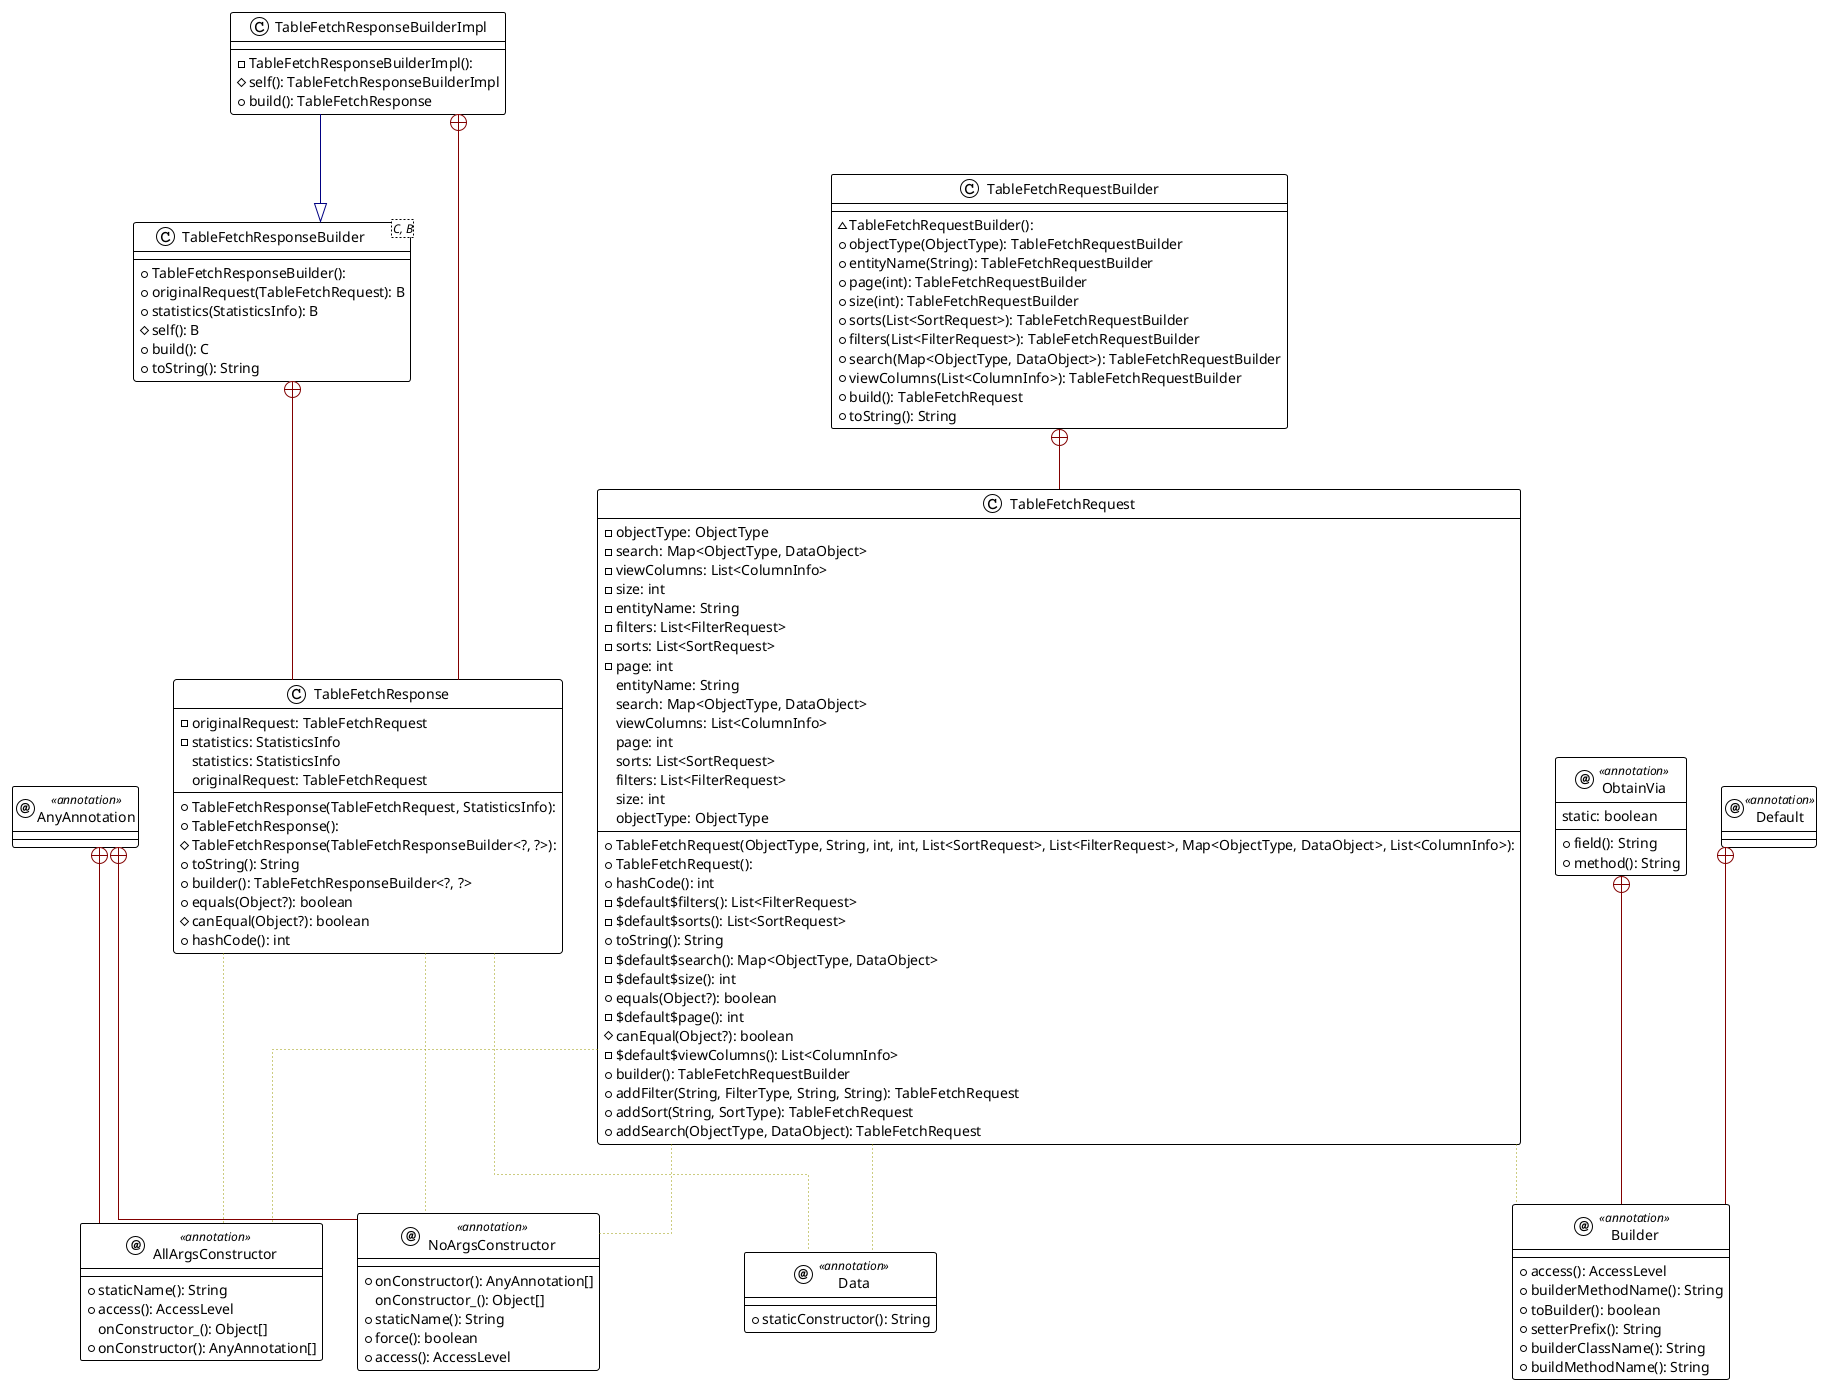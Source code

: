 @startuml

!theme plain
top to bottom direction
skinparam linetype ortho

annotation AllArgsConstructor << annotation >> {
  + staticName(): String
  + access(): AccessLevel
   onConstructor_(): Object[]
  + onConstructor(): AnyAnnotation[]
}
annotation AnyAnnotation << annotation >>
annotation AnyAnnotation << annotation >>
annotation Builder << annotation >> {
  + access(): AccessLevel
  + builderMethodName(): String
  + toBuilder(): boolean
  + setterPrefix(): String
  + builderClassName(): String
  + buildMethodName(): String
}
annotation Data << annotation >> {
  + staticConstructor(): String
}
annotation Default << annotation >>
annotation NoArgsConstructor << annotation >> {
  + onConstructor(): AnyAnnotation[]
   onConstructor_(): Object[]
  + staticName(): String
  + force(): boolean
  + access(): AccessLevel
}
annotation ObtainVia << annotation >> {
  + field(): String
  + method(): String
   static: boolean
}
class TableFetchRequest {
  + TableFetchRequest(ObjectType, String, int, int, List<SortRequest>, List<FilterRequest>, Map<ObjectType, DataObject>, List<ColumnInfo>): 
  + TableFetchRequest(): 
  - objectType: ObjectType
  - search: Map<ObjectType, DataObject>
  - viewColumns: List<ColumnInfo>
  - size: int
  - entityName: String
  - filters: List<FilterRequest>
  - sorts: List<SortRequest>
  - page: int
  + hashCode(): int
  - $default$filters(): List<FilterRequest>
  - $default$sorts(): List<SortRequest>
  + toString(): String
  - $default$search(): Map<ObjectType, DataObject>
  - $default$size(): int
  + equals(Object?): boolean
  - $default$page(): int
  # canEqual(Object?): boolean
  - $default$viewColumns(): List<ColumnInfo>
  + builder(): TableFetchRequestBuilder
  + addFilter(String, FilterType, String, String): TableFetchRequest
  + addSort(String, SortType): TableFetchRequest
  + addSearch(ObjectType, DataObject): TableFetchRequest
   entityName: String
   search: Map<ObjectType, DataObject>
   viewColumns: List<ColumnInfo>
   page: int
   sorts: List<SortRequest>
   filters: List<FilterRequest>
   size: int
   objectType: ObjectType
}
class TableFetchRequestBuilder {
  ~ TableFetchRequestBuilder(): 
  + objectType(ObjectType): TableFetchRequestBuilder
  + entityName(String): TableFetchRequestBuilder
  + page(int): TableFetchRequestBuilder
  + size(int): TableFetchRequestBuilder
  + sorts(List<SortRequest>): TableFetchRequestBuilder
  + filters(List<FilterRequest>): TableFetchRequestBuilder
  + search(Map<ObjectType, DataObject>): TableFetchRequestBuilder
  + viewColumns(List<ColumnInfo>): TableFetchRequestBuilder
  + build(): TableFetchRequest
  + toString(): String
}
class TableFetchResponse {
  + TableFetchResponse(TableFetchRequest, StatisticsInfo): 
  + TableFetchResponse(): 
  # TableFetchResponse(TableFetchResponseBuilder<?, ?>): 
  - originalRequest: TableFetchRequest
  - statistics: StatisticsInfo
  + toString(): String
  + builder(): TableFetchResponseBuilder<?, ?>
  + equals(Object?): boolean
  # canEqual(Object?): boolean
  + hashCode(): int
   statistics: StatisticsInfo
   originalRequest: TableFetchRequest
}
class TableFetchResponseBuilder<C, B> {
  + TableFetchResponseBuilder(): 
  + originalRequest(TableFetchRequest): B
  + statistics(StatisticsInfo): B
  # self(): B
  + build(): C
  + toString(): String
}
class TableFetchResponseBuilderImpl {
  - TableFetchResponseBuilderImpl(): 
  # self(): TableFetchResponseBuilderImpl
  + build(): TableFetchResponse
}

AnyAnnotation                  +-[#820000,plain]-  AllArgsConstructor            
AnyAnnotation                  +-[#820000,plain]-  NoArgsConstructor             
Default                        +-[#820000,plain]-  Builder                       
ObtainVia                      +-[#820000,plain]-  Builder                       
TableFetchRequest              -[#999900,dotted]-  AllArgsConstructor            
TableFetchRequest              -[#999900,dotted]-  Builder                       
TableFetchRequest              -[#999900,dotted]-  Data                          
TableFetchRequest              -[#999900,dotted]-  NoArgsConstructor             
TableFetchRequestBuilder       +-[#820000,plain]-  TableFetchRequest             
TableFetchResponse             -[#999900,dotted]-  AllArgsConstructor            
TableFetchResponse             -[#999900,dotted]-  Data                          
TableFetchResponse             -[#999900,dotted]-  NoArgsConstructor             
TableFetchResponseBuilder      +-[#820000,plain]-  TableFetchResponse            
TableFetchResponseBuilderImpl  +-[#820000,plain]-  TableFetchResponse            
TableFetchResponseBuilderImpl  -[#000082,plain]-^  TableFetchResponseBuilder     
@enduml
